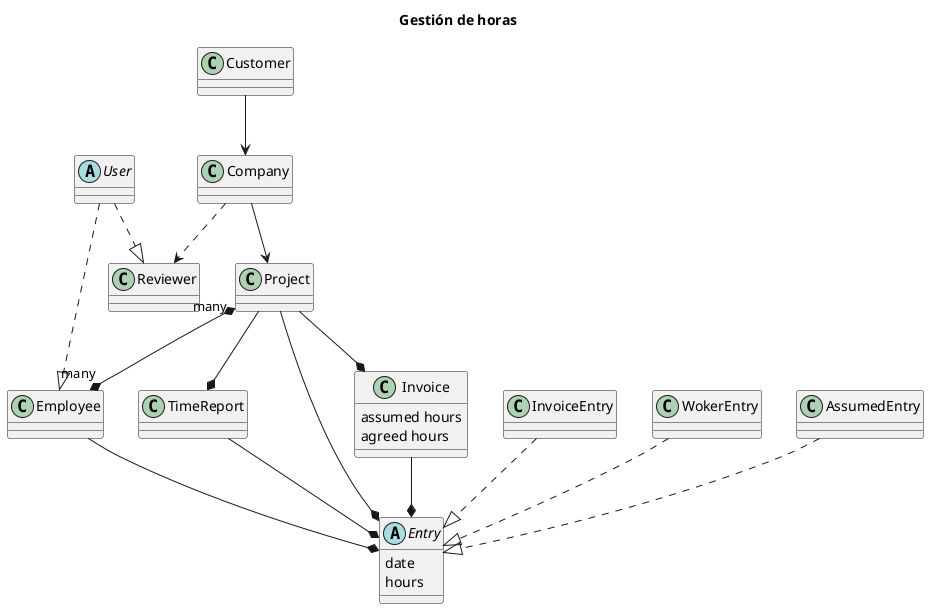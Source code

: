 @startuml
  title Gestión de horas
  abstract class User
  class Employee
  class Customer
  class Reviewer
  class TimeReport
  abstract class Entry {
    date
    hours
  }
  class Project
  class Company
  class Invoice {
    assumed hours
    agreed hours
  }

  class InvoiceEntry
  class WokerEntry
  Project--*Invoice
  Customer-->Company
  Company-->Project
  Company..>Reviewer

  Project--*TimeReport
  TimeReport--*Entry
  Project "many" *--* "many" Employee
  Project--*Entry
  Invoice--*Entry
  AssumedEntry..|>Entry
  InvoiceEntry..|>Entry
  WokerEntry..|>Entry
  User..|>Reviewer
  User..|>Employee
  Employee--*Entry

@enduml